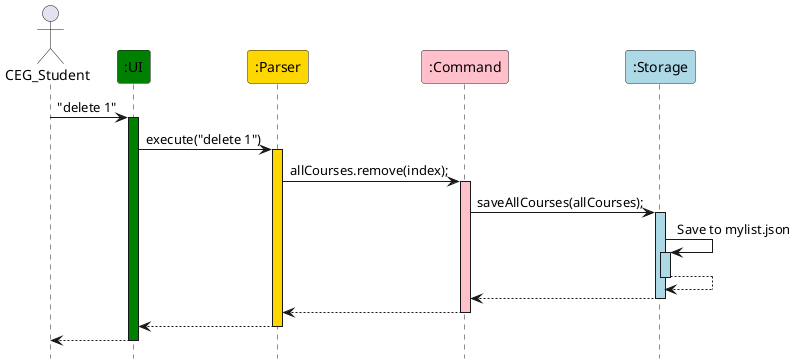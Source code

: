 @startuml
hide footbox

actor CEG_Student
participant ":UI" #green
participant ":Parser" #gold
participant ":Command" #pink
participant ":Storage" #lightblue

CEG_Student -> ":UI" : "delete 1"
activate ":UI" #green

":UI" -> ":Parser" : execute("delete 1")
activate ":Parser" #gold

":Parser" -> ":Command" : allCourses.remove(index);
activate ":Command" #pink

":Command" -> ":Storage" : saveAllCourses(allCourses);
activate ":Storage" #lightblue

":Storage" -> ":Storage" : Save to mylist.json
activate ":Storage" #lightblue

":Storage" --> ":Storage"
deactivate ":Storage"
":Storage" --> ":Command"
deactivate ":Storage"

":Command" --> ":Parser"
deactivate ":Command"

":Parser" --> ":UI"
deactivate ":Parser"

":UI" --> CEG_Student
deactivate ":UI"

@enduml
